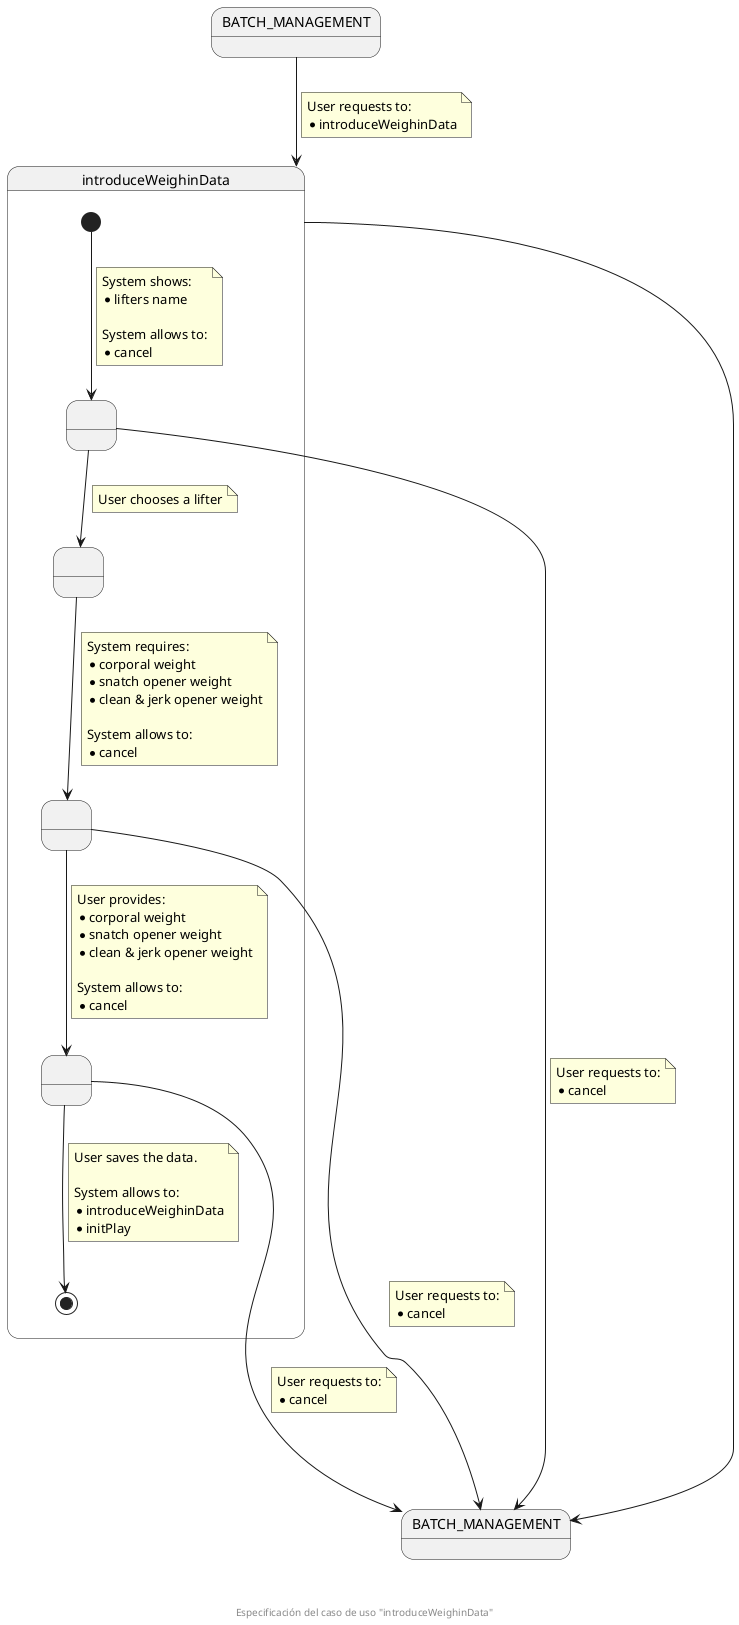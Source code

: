 @startuml
state BATCH_MANAGEMENT
state "BATCH_MANAGEMENT" as BATCH_MANAGEMENT_F
state introduceWeighinData {
  state " " as SHOWED_LIFTERS
  state " " as CHOSEN_LIFTER
  state " " as REQUIRED_DATA
  state " " as PROVIDED_DATA

  [*] --> SHOWED_LIFTERS
  note on link
    System shows:
    * lifters name

    System allows to:
    * cancel
  end note
  
  SHOWED_LIFTERS --> CHOSEN_LIFTER
  note on link
    User chooses a lifter
  end note

  SHOWED_LIFTERS -down-> BATCH_MANAGEMENT_F
  note on link
    User requests to:
    * cancel
  end note

  CHOSEN_LIFTER --> REQUIRED_DATA
  note on link
    System requires:
    * corporal weight
    * snatch opener weight
    * clean & jerk opener weight

    System allows to:
    * cancel
  end note

  REQUIRED_DATA -down---> BATCH_MANAGEMENT_F
  note on link
    User requests to:
    * cancel
  end note

  REQUIRED_DATA --> PROVIDED_DATA
  note on link
    User provides:
    * corporal weight
    * snatch opener weight
    * clean & jerk opener weight

    System allows to:
    * cancel
  end note

  PROVIDED_DATA --> [*]
  note on link
    User saves the data.

    System allows to:
    * introduceWeighinData
    * initPlay
  end note

  PROVIDED_DATA -down---> BATCH_MANAGEMENT_F
  note on link
    User requests to:
    * cancel
  end note
}

BATCH_MANAGEMENT --> introduceWeighinData
note on link
  User requests to:
  * introduceWeighinData
end note

introduceWeighinData ------> BATCH_MANAGEMENT_F

footer \n\n\n Especificación del caso de uso "introduceWeighinData"
@enduml
